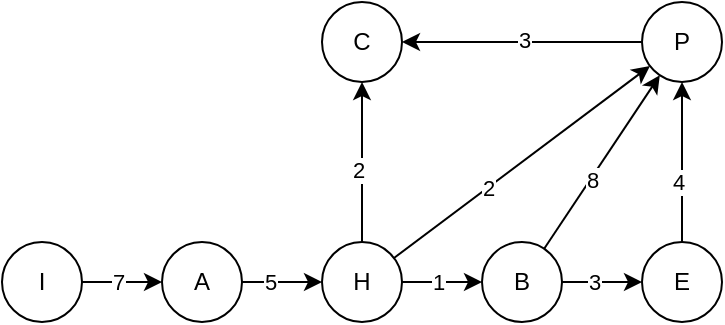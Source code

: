 <mxfile version="24.2.7" type="device">
  <diagram id="C5RBs43oDa-KdzZeNtuy" name="Page-1">
    <mxGraphModel dx="477" dy="969" grid="1" gridSize="10" guides="1" tooltips="1" connect="1" arrows="1" fold="1" page="1" pageScale="1" pageWidth="827" pageHeight="1169" math="0" shadow="0">
      <root>
        <mxCell id="WIyWlLk6GJQsqaUBKTNV-0" />
        <mxCell id="WIyWlLk6GJQsqaUBKTNV-1" parent="WIyWlLk6GJQsqaUBKTNV-0" />
        <mxCell id="4OTyIb7c44NHDgAHSQzN-6" style="rounded=0;orthogonalLoop=1;jettySize=auto;html=1;entryX=0;entryY=0.5;entryDx=0;entryDy=0;" edge="1" parent="WIyWlLk6GJQsqaUBKTNV-1" source="4OTyIb7c44NHDgAHSQzN-1" target="4OTyIb7c44NHDgAHSQzN-5">
          <mxGeometry relative="1" as="geometry">
            <Array as="points" />
          </mxGeometry>
        </mxCell>
        <mxCell id="4OTyIb7c44NHDgAHSQzN-24" value="7" style="edgeLabel;html=1;align=center;verticalAlign=middle;resizable=0;points=[];" vertex="1" connectable="0" parent="4OTyIb7c44NHDgAHSQzN-6">
          <mxGeometry x="-0.1" relative="1" as="geometry">
            <mxPoint as="offset" />
          </mxGeometry>
        </mxCell>
        <mxCell id="4OTyIb7c44NHDgAHSQzN-1" value="I" style="ellipse;whiteSpace=wrap;html=1;aspect=fixed;" vertex="1" parent="WIyWlLk6GJQsqaUBKTNV-1">
          <mxGeometry x="80" y="360" width="40" height="40" as="geometry" />
        </mxCell>
        <mxCell id="4OTyIb7c44NHDgAHSQzN-5" value="A" style="ellipse;whiteSpace=wrap;html=1;aspect=fixed;" vertex="1" parent="WIyWlLk6GJQsqaUBKTNV-1">
          <mxGeometry x="160" y="360" width="40" height="40" as="geometry" />
        </mxCell>
        <mxCell id="4OTyIb7c44NHDgAHSQzN-21" style="rounded=0;orthogonalLoop=1;jettySize=auto;html=1;" edge="1" parent="WIyWlLk6GJQsqaUBKTNV-1" source="4OTyIb7c44NHDgAHSQzN-7" target="4OTyIb7c44NHDgAHSQzN-20">
          <mxGeometry relative="1" as="geometry" />
        </mxCell>
        <mxCell id="4OTyIb7c44NHDgAHSQzN-32" value="2" style="edgeLabel;html=1;align=center;verticalAlign=middle;resizable=0;points=[];" vertex="1" connectable="0" parent="4OTyIb7c44NHDgAHSQzN-21">
          <mxGeometry x="-0.082" y="2" relative="1" as="geometry">
            <mxPoint as="offset" />
          </mxGeometry>
        </mxCell>
        <mxCell id="4OTyIb7c44NHDgAHSQzN-7" value="H" style="ellipse;whiteSpace=wrap;html=1;aspect=fixed;" vertex="1" parent="WIyWlLk6GJQsqaUBKTNV-1">
          <mxGeometry x="240" y="360" width="40" height="40" as="geometry" />
        </mxCell>
        <mxCell id="4OTyIb7c44NHDgAHSQzN-8" style="rounded=0;orthogonalLoop=1;jettySize=auto;html=1;entryX=0;entryY=0.5;entryDx=0;entryDy=0;" edge="1" parent="WIyWlLk6GJQsqaUBKTNV-1" source="4OTyIb7c44NHDgAHSQzN-5" target="4OTyIb7c44NHDgAHSQzN-7">
          <mxGeometry relative="1" as="geometry" />
        </mxCell>
        <mxCell id="4OTyIb7c44NHDgAHSQzN-25" value="5" style="edgeLabel;html=1;align=center;verticalAlign=middle;resizable=0;points=[];" vertex="1" connectable="0" parent="4OTyIb7c44NHDgAHSQzN-8">
          <mxGeometry x="-0.3" relative="1" as="geometry">
            <mxPoint as="offset" />
          </mxGeometry>
        </mxCell>
        <mxCell id="4OTyIb7c44NHDgAHSQzN-16" style="rounded=0;orthogonalLoop=1;jettySize=auto;html=1;" edge="1" parent="WIyWlLk6GJQsqaUBKTNV-1" source="4OTyIb7c44NHDgAHSQzN-9" target="4OTyIb7c44NHDgAHSQzN-15">
          <mxGeometry relative="1" as="geometry" />
        </mxCell>
        <mxCell id="4OTyIb7c44NHDgAHSQzN-29" value="3" style="edgeLabel;html=1;align=center;verticalAlign=middle;resizable=0;points=[];" vertex="1" connectable="0" parent="4OTyIb7c44NHDgAHSQzN-16">
          <mxGeometry x="-0.214" relative="1" as="geometry">
            <mxPoint as="offset" />
          </mxGeometry>
        </mxCell>
        <mxCell id="4OTyIb7c44NHDgAHSQzN-9" value="B" style="ellipse;whiteSpace=wrap;html=1;aspect=fixed;" vertex="1" parent="WIyWlLk6GJQsqaUBKTNV-1">
          <mxGeometry x="320" y="360" width="40" height="40" as="geometry" />
        </mxCell>
        <mxCell id="4OTyIb7c44NHDgAHSQzN-10" style="rounded=0;orthogonalLoop=1;jettySize=auto;html=1;entryX=0;entryY=0.5;entryDx=0;entryDy=0;" edge="1" parent="WIyWlLk6GJQsqaUBKTNV-1" source="4OTyIb7c44NHDgAHSQzN-7" target="4OTyIb7c44NHDgAHSQzN-9">
          <mxGeometry relative="1" as="geometry" />
        </mxCell>
        <mxCell id="4OTyIb7c44NHDgAHSQzN-26" value="1" style="edgeLabel;html=1;align=center;verticalAlign=middle;resizable=0;points=[];" vertex="1" connectable="0" parent="4OTyIb7c44NHDgAHSQzN-10">
          <mxGeometry x="-0.129" relative="1" as="geometry">
            <mxPoint as="offset" />
          </mxGeometry>
        </mxCell>
        <mxCell id="4OTyIb7c44NHDgAHSQzN-12" style="rounded=0;orthogonalLoop=1;jettySize=auto;html=1;" edge="1" parent="WIyWlLk6GJQsqaUBKTNV-1" source="4OTyIb7c44NHDgAHSQzN-7" target="4OTyIb7c44NHDgAHSQzN-18">
          <mxGeometry relative="1" as="geometry">
            <mxPoint x="325.858" y="445.858" as="targetPoint" />
          </mxGeometry>
        </mxCell>
        <mxCell id="4OTyIb7c44NHDgAHSQzN-27" value="2" style="edgeLabel;html=1;align=center;verticalAlign=middle;resizable=0;points=[];" vertex="1" connectable="0" parent="4OTyIb7c44NHDgAHSQzN-12">
          <mxGeometry x="-0.269" relative="1" as="geometry">
            <mxPoint as="offset" />
          </mxGeometry>
        </mxCell>
        <mxCell id="4OTyIb7c44NHDgAHSQzN-15" value="E" style="ellipse;whiteSpace=wrap;html=1;aspect=fixed;" vertex="1" parent="WIyWlLk6GJQsqaUBKTNV-1">
          <mxGeometry x="400" y="360" width="40" height="40" as="geometry" />
        </mxCell>
        <mxCell id="4OTyIb7c44NHDgAHSQzN-17" style="rounded=0;orthogonalLoop=1;jettySize=auto;html=1;" edge="1" parent="WIyWlLk6GJQsqaUBKTNV-1" source="4OTyIb7c44NHDgAHSQzN-9" target="4OTyIb7c44NHDgAHSQzN-18">
          <mxGeometry relative="1" as="geometry">
            <mxPoint x="340" y="440" as="targetPoint" />
          </mxGeometry>
        </mxCell>
        <mxCell id="4OTyIb7c44NHDgAHSQzN-30" value="8" style="edgeLabel;html=1;align=center;verticalAlign=middle;resizable=0;points=[];" vertex="1" connectable="0" parent="4OTyIb7c44NHDgAHSQzN-17">
          <mxGeometry x="-0.196" y="-1" relative="1" as="geometry">
            <mxPoint as="offset" />
          </mxGeometry>
        </mxCell>
        <mxCell id="4OTyIb7c44NHDgAHSQzN-18" value="P" style="ellipse;whiteSpace=wrap;html=1;aspect=fixed;" vertex="1" parent="WIyWlLk6GJQsqaUBKTNV-1">
          <mxGeometry x="400" y="240" width="40" height="40" as="geometry" />
        </mxCell>
        <mxCell id="4OTyIb7c44NHDgAHSQzN-19" style="rounded=0;orthogonalLoop=1;jettySize=auto;html=1;" edge="1" parent="WIyWlLk6GJQsqaUBKTNV-1" source="4OTyIb7c44NHDgAHSQzN-15" target="4OTyIb7c44NHDgAHSQzN-18">
          <mxGeometry relative="1" as="geometry">
            <mxPoint x="480" y="380" as="targetPoint" />
          </mxGeometry>
        </mxCell>
        <mxCell id="4OTyIb7c44NHDgAHSQzN-31" value="4" style="edgeLabel;html=1;align=center;verticalAlign=middle;resizable=0;points=[];" vertex="1" connectable="0" parent="4OTyIb7c44NHDgAHSQzN-19">
          <mxGeometry x="-0.243" y="2" relative="1" as="geometry">
            <mxPoint as="offset" />
          </mxGeometry>
        </mxCell>
        <mxCell id="4OTyIb7c44NHDgAHSQzN-20" value="C" style="ellipse;whiteSpace=wrap;html=1;aspect=fixed;" vertex="1" parent="WIyWlLk6GJQsqaUBKTNV-1">
          <mxGeometry x="240" y="240" width="40" height="40" as="geometry" />
        </mxCell>
        <mxCell id="4OTyIb7c44NHDgAHSQzN-22" style="rounded=0;orthogonalLoop=1;jettySize=auto;html=1;" edge="1" parent="WIyWlLk6GJQsqaUBKTNV-1" source="4OTyIb7c44NHDgAHSQzN-18" target="4OTyIb7c44NHDgAHSQzN-20">
          <mxGeometry relative="1" as="geometry" />
        </mxCell>
        <mxCell id="4OTyIb7c44NHDgAHSQzN-33" value="3" style="edgeLabel;html=1;align=center;verticalAlign=middle;resizable=0;points=[];" vertex="1" connectable="0" parent="4OTyIb7c44NHDgAHSQzN-22">
          <mxGeometry x="-0.009" y="-1" relative="1" as="geometry">
            <mxPoint as="offset" />
          </mxGeometry>
        </mxCell>
      </root>
    </mxGraphModel>
  </diagram>
</mxfile>

